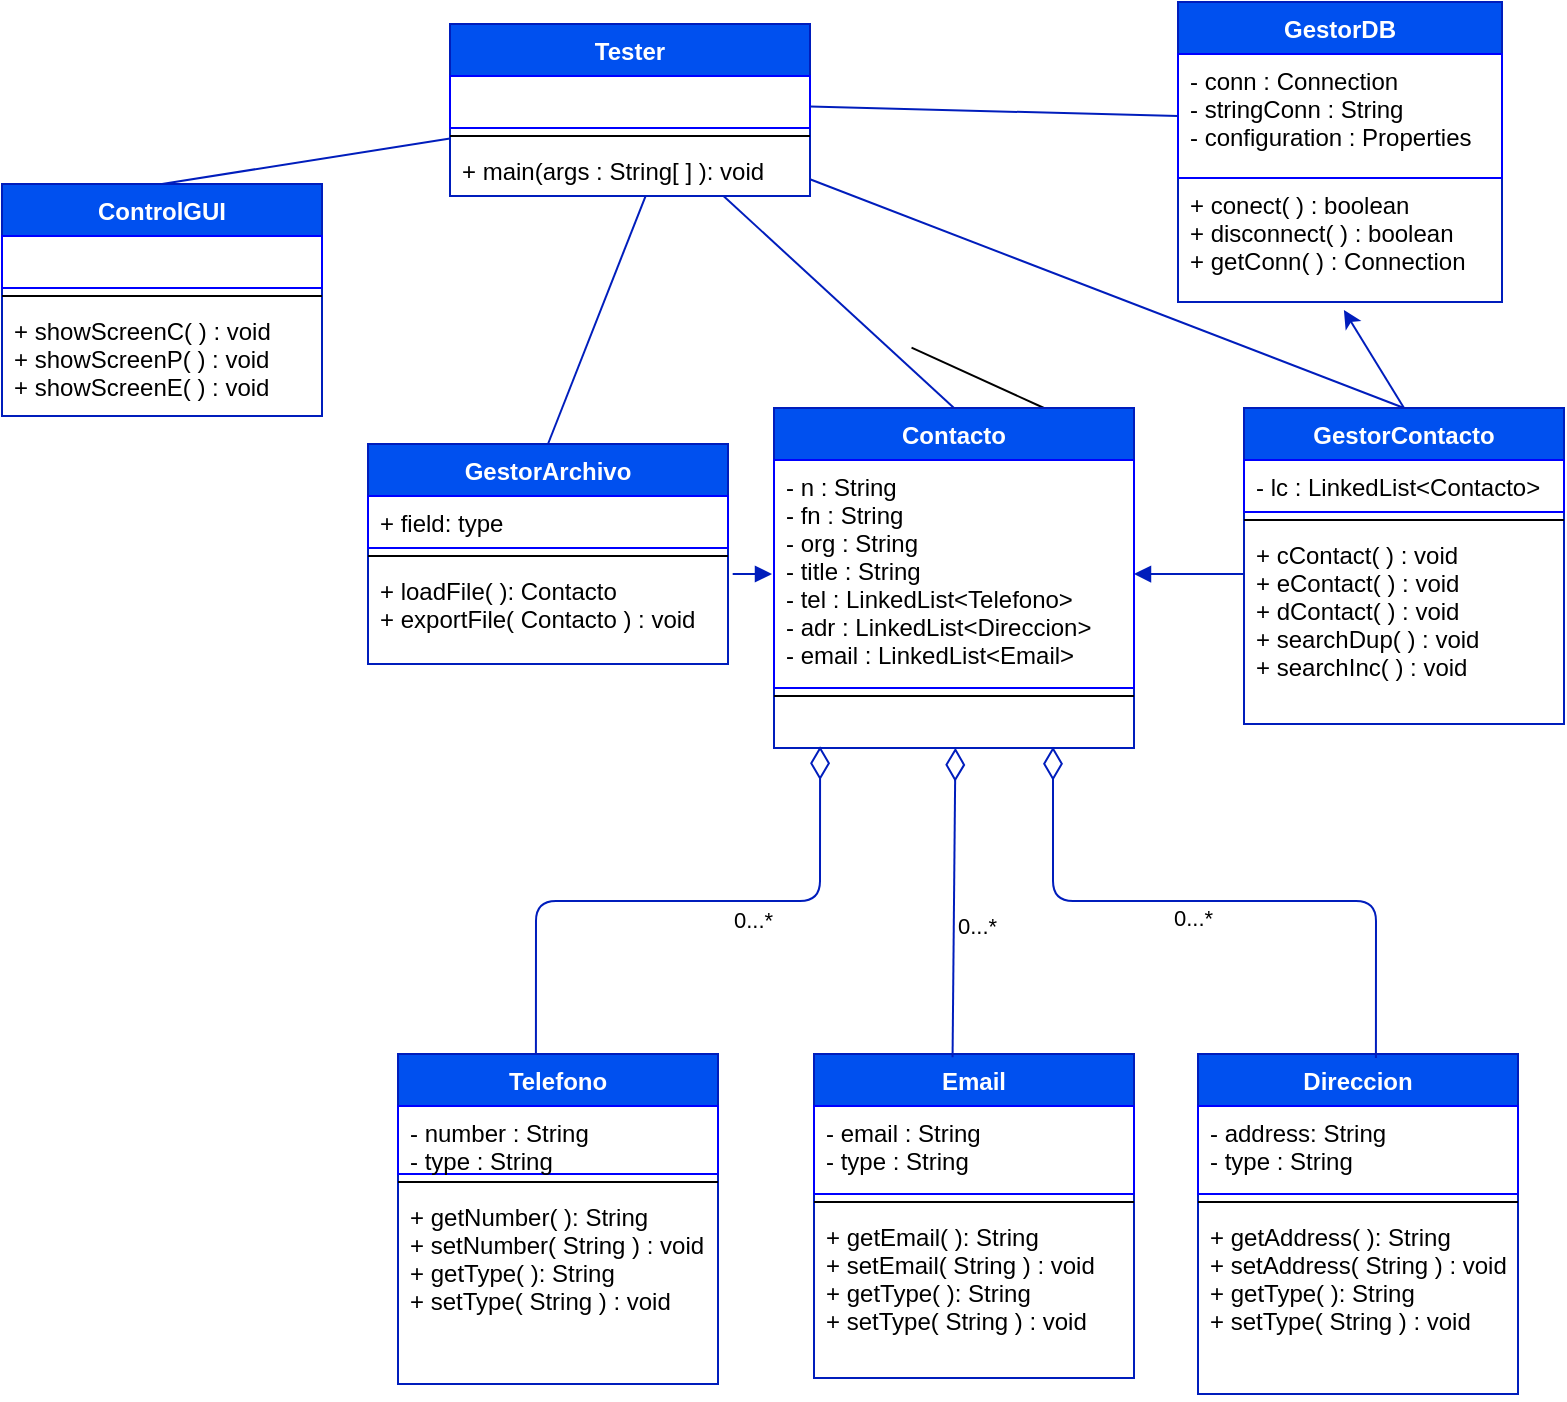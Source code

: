 <mxfile>
    <diagram id="kNfy0v-19uisM76R8B6v" name="Page-1">
        <mxGraphModel dx="621" dy="478" grid="0" gridSize="10" guides="1" tooltips="1" connect="1" arrows="1" fold="1" page="1" pageScale="1" pageWidth="3300" pageHeight="4681" background="#ffffff" math="0" shadow="0">
            <root>
                <mxCell id="0"/>
                <mxCell id="1" parent="0"/>
                <mxCell id="51" style="edgeStyle=none;rounded=0;orthogonalLoop=1;jettySize=auto;html=1;exitX=0.75;exitY=0;exitDx=0;exitDy=0;endArrow=none;endFill=0;" edge="1" parent="1" source="2">
                    <mxGeometry relative="1" as="geometry">
                        <mxPoint x="500.765" y="176.824" as="targetPoint"/>
                    </mxGeometry>
                </mxCell>
                <mxCell id="2" value="Contacto" style="swimlane;fontStyle=1;align=center;verticalAlign=top;childLayout=stackLayout;horizontal=1;startSize=26;horizontalStack=0;resizeParent=1;resizeParentMax=0;resizeLast=0;collapsible=1;marginBottom=0;fontColor=#ffffff;fillColor=#0050ef;strokeColor=#001DBC;" parent="1" vertex="1">
                    <mxGeometry x="432" y="207" width="180" height="170" as="geometry">
                        <mxRectangle x="210" y="300" width="80" height="26" as="alternateBounds"/>
                    </mxGeometry>
                </mxCell>
                <mxCell id="3" value="- n : String&#10;- fn : String&#10;- org : String&#10;- title : String&#10;- tel : LinkedList&lt;Telefono&gt;&#10;- adr : LinkedList&lt;Direccion&gt;&#10;- email : LinkedList&lt;Email&gt;" style="text;fillColor=none;align=left;verticalAlign=top;spacingLeft=4;spacingRight=4;overflow=hidden;rotatable=0;points=[[0,0.5],[1,0.5]];portConstraint=eastwest;fontColor=#000000;strokeColor=#0000FF;" parent="2" vertex="1">
                    <mxGeometry y="26" width="180" height="114" as="geometry"/>
                </mxCell>
                <mxCell id="4" value="" style="line;strokeWidth=1;fillColor=none;align=left;verticalAlign=middle;spacingTop=-1;spacingLeft=3;spacingRight=3;rotatable=0;labelPosition=right;points=[];portConstraint=eastwest;fontColor=#000000;" parent="2" vertex="1">
                    <mxGeometry y="140" width="180" height="8" as="geometry"/>
                </mxCell>
                <mxCell id="5" value=" " style="text;strokeColor=none;align=left;verticalAlign=top;spacingLeft=4;spacingRight=4;overflow=hidden;rotatable=0;points=[[0,0.5],[1,0.5]];portConstraint=eastwest;fontColor=#000000;" parent="2" vertex="1">
                    <mxGeometry y="148" width="180" height="22" as="geometry"/>
                </mxCell>
                <mxCell id="6" value="Email" style="swimlane;fontStyle=1;align=center;verticalAlign=top;childLayout=stackLayout;horizontal=1;startSize=26;horizontalStack=0;resizeParent=1;resizeParentMax=0;resizeLast=0;collapsible=1;marginBottom=0;fontColor=#ffffff;fillColor=#0050ef;strokeColor=#001DBC;" parent="1" vertex="1">
                    <mxGeometry x="452" y="530" width="160" height="162" as="geometry"/>
                </mxCell>
                <mxCell id="7" value="- email : String&#10;- type : String" style="text;fillColor=none;align=left;verticalAlign=top;spacingLeft=4;spacingRight=4;overflow=hidden;rotatable=0;points=[[0,0.5],[1,0.5]];portConstraint=eastwest;fontColor=#000000;strokeColor=#0000FF;" parent="6" vertex="1">
                    <mxGeometry y="26" width="160" height="44" as="geometry"/>
                </mxCell>
                <mxCell id="8" value="" style="line;strokeWidth=1;fillColor=none;align=left;verticalAlign=middle;spacingTop=-1;spacingLeft=3;spacingRight=3;rotatable=0;labelPosition=right;points=[];portConstraint=eastwest;fontColor=#000000;" parent="6" vertex="1">
                    <mxGeometry y="70" width="160" height="8" as="geometry"/>
                </mxCell>
                <mxCell id="9" value="+ getEmail( ): String&#10;+ setEmail( String ) : void&#10;+ getType( ): String&#10;+ setType( String ) : void" style="text;strokeColor=none;fillColor=none;align=left;verticalAlign=top;spacingLeft=4;spacingRight=4;overflow=hidden;rotatable=0;points=[[0,0.5],[1,0.5]];portConstraint=eastwest;fontColor=#000000;" parent="6" vertex="1">
                    <mxGeometry y="78" width="160" height="84" as="geometry"/>
                </mxCell>
                <mxCell id="10" value="Telefono" style="swimlane;fontStyle=1;align=center;verticalAlign=top;childLayout=stackLayout;horizontal=1;startSize=26;horizontalStack=0;resizeParent=1;resizeParentMax=0;resizeLast=0;collapsible=1;marginBottom=0;fontColor=#ffffff;fillColor=#0050ef;strokeColor=#001DBC;" parent="1" vertex="1">
                    <mxGeometry x="244" y="530" width="160" height="165" as="geometry"/>
                </mxCell>
                <mxCell id="11" value="- number : String&#10;- type : String" style="text;fillColor=none;align=left;verticalAlign=top;spacingLeft=4;spacingRight=4;overflow=hidden;rotatable=0;points=[[0,0.5],[1,0.5]];portConstraint=eastwest;fontColor=#000000;strokeColor=#0000FF;" parent="10" vertex="1">
                    <mxGeometry y="26" width="160" height="34" as="geometry"/>
                </mxCell>
                <mxCell id="12" value="" style="line;strokeWidth=1;fillColor=none;align=left;verticalAlign=middle;spacingTop=-1;spacingLeft=3;spacingRight=3;rotatable=0;labelPosition=right;points=[];portConstraint=eastwest;fontColor=#000000;" parent="10" vertex="1">
                    <mxGeometry y="60" width="160" height="8" as="geometry"/>
                </mxCell>
                <mxCell id="13" value="+ getNumber( ): String&#10;+ setNumber( String ) : void&#10;+ getType( ): String&#10;+ setType( String ) : void" style="text;strokeColor=none;fillColor=none;align=left;verticalAlign=top;spacingLeft=4;spacingRight=4;overflow=hidden;rotatable=0;points=[[0,0.5],[1,0.5]];portConstraint=eastwest;fontColor=#000000;" parent="10" vertex="1">
                    <mxGeometry y="68" width="160" height="97" as="geometry"/>
                </mxCell>
                <mxCell id="14" value="Direccion" style="swimlane;fontStyle=1;align=center;verticalAlign=top;childLayout=stackLayout;horizontal=1;startSize=26;horizontalStack=0;resizeParent=1;resizeParentMax=0;resizeLast=0;collapsible=1;marginBottom=0;fontColor=#ffffff;fillColor=#0050ef;strokeColor=#001DBC;" parent="1" vertex="1">
                    <mxGeometry x="644" y="530" width="160" height="170" as="geometry"/>
                </mxCell>
                <mxCell id="15" value="- address: String&#10;- type : String" style="text;fillColor=none;align=left;verticalAlign=top;spacingLeft=4;spacingRight=4;overflow=hidden;rotatable=0;points=[[0,0.5],[1,0.5]];portConstraint=eastwest;fontColor=#000000;strokeColor=#0000FF;" parent="14" vertex="1">
                    <mxGeometry y="26" width="160" height="44" as="geometry"/>
                </mxCell>
                <mxCell id="16" value="" style="line;strokeWidth=1;fillColor=none;align=left;verticalAlign=middle;spacingTop=-1;spacingLeft=3;spacingRight=3;rotatable=0;labelPosition=right;points=[];portConstraint=eastwest;fontColor=#000000;" parent="14" vertex="1">
                    <mxGeometry y="70" width="160" height="8" as="geometry"/>
                </mxCell>
                <mxCell id="17" value="+ getAddress( ): String&#10;+ setAddress( String ) : void&#10;+ getType( ): String&#10;+ setType( String ) : void" style="text;strokeColor=none;fillColor=none;align=left;verticalAlign=top;spacingLeft=4;spacingRight=4;overflow=hidden;rotatable=0;points=[[0,0.5],[1,0.5]];portConstraint=eastwest;fontColor=#000000;" parent="14" vertex="1">
                    <mxGeometry y="78" width="160" height="92" as="geometry"/>
                </mxCell>
                <mxCell id="20" value="GestorArchivo" style="swimlane;fontStyle=1;align=center;verticalAlign=top;childLayout=stackLayout;horizontal=1;startSize=26;horizontalStack=0;resizeParent=1;resizeParentMax=0;resizeLast=0;collapsible=1;marginBottom=0;fontColor=#ffffff;fillColor=#0050ef;strokeColor=#001DBC;" parent="1" vertex="1">
                    <mxGeometry x="229" y="225" width="180" height="110" as="geometry"/>
                </mxCell>
                <mxCell id="21" value="+ field: type" style="text;fillColor=none;align=left;verticalAlign=top;spacingLeft=4;spacingRight=4;overflow=hidden;rotatable=0;points=[[0,0.5],[1,0.5]];portConstraint=eastwest;fontColor=#000000;strokeColor=#0000FF;" parent="20" vertex="1">
                    <mxGeometry y="26" width="180" height="26" as="geometry"/>
                </mxCell>
                <mxCell id="22" value="" style="line;strokeWidth=1;fillColor=none;align=left;verticalAlign=middle;spacingTop=-1;spacingLeft=3;spacingRight=3;rotatable=0;labelPosition=right;points=[];portConstraint=eastwest;fontColor=#000000;" parent="20" vertex="1">
                    <mxGeometry y="52" width="180" height="8" as="geometry"/>
                </mxCell>
                <mxCell id="23" value="+ loadFile( ): Contacto&#10;+ exportFile( Contacto ) : void" style="text;strokeColor=none;fillColor=none;align=left;verticalAlign=top;spacingLeft=4;spacingRight=4;overflow=hidden;rotatable=0;points=[[0,0.5],[1,0.5]];portConstraint=eastwest;fontColor=#000000;" parent="20" vertex="1">
                    <mxGeometry y="60" width="180" height="50" as="geometry"/>
                </mxCell>
                <mxCell id="49" style="edgeStyle=none;rounded=0;orthogonalLoop=1;jettySize=auto;html=1;endArrow=none;endFill=0;fillColor=#0050ef;strokeColor=#001DBC;entryX=0.5;entryY=0;entryDx=0;entryDy=0;" edge="1" parent="1" source="29" target="33">
                    <mxGeometry relative="1" as="geometry"/>
                </mxCell>
                <mxCell id="50" style="edgeStyle=none;rounded=0;orthogonalLoop=1;jettySize=auto;html=1;exitX=0.543;exitY=1.005;exitDx=0;exitDy=0;entryX=0.5;entryY=0;entryDx=0;entryDy=0;endArrow=none;endFill=0;fillColor=#0050ef;strokeColor=#001DBC;exitPerimeter=0;" edge="1" parent="1" source="32" target="20">
                    <mxGeometry relative="1" as="geometry"/>
                </mxCell>
                <mxCell id="52" style="edgeStyle=none;rounded=0;orthogonalLoop=1;jettySize=auto;html=1;entryX=0.5;entryY=0;entryDx=0;entryDy=0;endArrow=none;endFill=0;fillColor=#0050ef;strokeColor=#001DBC;" edge="1" parent="1" source="29" target="2">
                    <mxGeometry relative="1" as="geometry"/>
                </mxCell>
                <mxCell id="53" style="edgeStyle=none;rounded=0;orthogonalLoop=1;jettySize=auto;html=1;entryX=0.5;entryY=0;entryDx=0;entryDy=0;endArrow=none;endFill=0;fillColor=#0050ef;strokeColor=#001DBC;" edge="1" parent="1" source="29" target="37">
                    <mxGeometry relative="1" as="geometry"/>
                </mxCell>
                <mxCell id="29" value="Tester" style="swimlane;fontStyle=1;align=center;verticalAlign=top;childLayout=stackLayout;horizontal=1;startSize=26;horizontalStack=0;resizeParent=1;resizeParentMax=0;resizeLast=0;collapsible=1;marginBottom=0;fontColor=#ffffff;labelBackgroundColor=none;fillColor=#0050ef;strokeColor=#001DBC;" parent="1" vertex="1">
                    <mxGeometry x="270" y="15" width="180" height="86" as="geometry"/>
                </mxCell>
                <mxCell id="30" value=" " style="text;fillColor=none;align=left;verticalAlign=top;spacingLeft=4;spacingRight=4;overflow=hidden;rotatable=0;points=[[0,0.5],[1,0.5]];portConstraint=eastwest;fontColor=#000000;strokeColor=#0000FF;" parent="29" vertex="1">
                    <mxGeometry y="26" width="180" height="26" as="geometry"/>
                </mxCell>
                <mxCell id="31" value="" style="line;strokeWidth=1;fillColor=none;align=left;verticalAlign=middle;spacingTop=-1;spacingLeft=3;spacingRight=3;rotatable=0;labelPosition=right;points=[];portConstraint=eastwest;fontColor=#000000;" parent="29" vertex="1">
                    <mxGeometry y="52" width="180" height="8" as="geometry"/>
                </mxCell>
                <mxCell id="32" value="+ main(args : String[ ] ): void" style="text;strokeColor=none;fillColor=none;align=left;verticalAlign=top;spacingLeft=4;spacingRight=4;overflow=hidden;rotatable=0;points=[[0,0.5],[1,0.5]];portConstraint=eastwest;fontColor=#000000;" parent="29" vertex="1">
                    <mxGeometry y="60" width="180" height="26" as="geometry"/>
                </mxCell>
                <mxCell id="33" value="ControlGUI" style="swimlane;fontStyle=1;align=center;verticalAlign=top;childLayout=stackLayout;horizontal=1;startSize=26;horizontalStack=0;resizeParent=1;resizeParentMax=0;resizeLast=0;collapsible=1;marginBottom=0;fontColor=#ffffff;fillColor=#0050ef;strokeColor=#001DBC;" parent="1" vertex="1">
                    <mxGeometry x="46" y="95" width="160" height="116" as="geometry"/>
                </mxCell>
                <mxCell id="34" value=" " style="text;fillColor=none;align=left;verticalAlign=top;spacingLeft=4;spacingRight=4;overflow=hidden;rotatable=0;points=[[0,0.5],[1,0.5]];portConstraint=eastwest;fontColor=#000000;strokeColor=#0000FF;" parent="33" vertex="1">
                    <mxGeometry y="26" width="160" height="26" as="geometry"/>
                </mxCell>
                <mxCell id="35" value="" style="line;strokeWidth=1;fillColor=none;align=left;verticalAlign=middle;spacingTop=-1;spacingLeft=3;spacingRight=3;rotatable=0;labelPosition=right;points=[];portConstraint=eastwest;fontColor=#000000;" parent="33" vertex="1">
                    <mxGeometry y="52" width="160" height="8" as="geometry"/>
                </mxCell>
                <mxCell id="36" value="+ showScreenC( ) : void&#10;+ showScreenP( ) : void&#10;+ showScreenE( ) : void" style="text;strokeColor=none;fillColor=none;align=left;verticalAlign=top;spacingLeft=4;spacingRight=4;overflow=hidden;rotatable=0;points=[[0,0.5],[1,0.5]];portConstraint=eastwest;fontColor=#000000;" parent="33" vertex="1">
                    <mxGeometry y="60" width="160" height="56" as="geometry"/>
                </mxCell>
                <mxCell id="63" style="edgeStyle=none;rounded=0;orthogonalLoop=1;jettySize=auto;html=1;fontColor=#000000;endArrow=classic;endFill=1;fillColor=#0050ef;strokeColor=#001DBC;exitX=0.5;exitY=0;exitDx=0;exitDy=0;startArrow=none;startFill=0;entryX=0.512;entryY=1.065;entryDx=0;entryDy=0;entryPerimeter=0;" edge="1" parent="1" source="37" target="61">
                    <mxGeometry relative="1" as="geometry">
                        <mxPoint x="721" y="134" as="targetPoint"/>
                    </mxGeometry>
                </mxCell>
                <mxCell id="37" value="GestorContacto" style="swimlane;fontStyle=1;align=center;verticalAlign=top;childLayout=stackLayout;horizontal=1;startSize=26;horizontalStack=0;resizeParent=1;resizeParentMax=0;resizeLast=0;collapsible=1;marginBottom=0;fontColor=#ffffff;fillColor=#0050ef;strokeColor=#001DBC;" parent="1" vertex="1">
                    <mxGeometry x="667" y="207" width="160" height="158" as="geometry"/>
                </mxCell>
                <mxCell id="38" value="- lc : LinkedList&lt;Contacto&gt;" style="text;align=left;verticalAlign=top;spacingLeft=4;spacingRight=4;overflow=hidden;rotatable=0;points=[[0,0.5],[1,0.5]];portConstraint=eastwest;fontColor=#000000;strokeColor=#0000FF;" parent="37" vertex="1">
                    <mxGeometry y="26" width="160" height="26" as="geometry"/>
                </mxCell>
                <mxCell id="39" value="" style="line;strokeWidth=1;fillColor=none;align=left;verticalAlign=middle;spacingTop=-1;spacingLeft=3;spacingRight=3;rotatable=0;labelPosition=right;points=[];portConstraint=eastwest;fontColor=#000000;" parent="37" vertex="1">
                    <mxGeometry y="52" width="160" height="8" as="geometry"/>
                </mxCell>
                <mxCell id="40" value="+ cContact( ) : void&#10;+ eContact( ) : void&#10;+ dContact( ) : void&#10;+ searchDup( ) : void&#10;+ searchInc( ) : void" style="text;strokeColor=none;fillColor=none;align=left;verticalAlign=top;spacingLeft=4;spacingRight=4;overflow=hidden;rotatable=0;points=[[0,0.5],[1,0.5]];portConstraint=eastwest;fontColor=#000000;" parent="37" vertex="1">
                    <mxGeometry y="60" width="160" height="98" as="geometry"/>
                </mxCell>
                <mxCell id="41" value="&lt;span style=&quot;background-color: rgb(255 , 255 , 255)&quot;&gt;0...*&lt;/span&gt;" style="endArrow=none;html=1;endSize=12;startArrow=diamondThin;startSize=14;startFill=0;align=left;verticalAlign=bottom;fontColor=#000000;strokeColor=#001DBC;exitX=0.128;exitY=0.962;exitDx=0;exitDy=0;exitPerimeter=0;entryX=0.431;entryY=0;entryDx=0;entryDy=0;entryPerimeter=0;edgeStyle=orthogonalEdgeStyle;endFill=0;fillColor=#0050ef;" parent="1" source="5" target="10" edge="1">
                    <mxGeometry x="-0.175" y="18" relative="1" as="geometry">
                        <mxPoint x="83" y="497" as="sourcePoint"/>
                        <mxPoint x="243" y="497" as="targetPoint"/>
                        <mxPoint as="offset"/>
                    </mxGeometry>
                </mxCell>
                <mxCell id="42" value="&lt;span style=&quot;background-color: rgb(255 , 255 , 255)&quot;&gt;0...*&lt;/span&gt;" style="endArrow=none;html=1;endSize=12;startArrow=diamondThin;startSize=14;startFill=0;align=left;verticalAlign=bottom;fontColor=#000000;strokeColor=#001DBC;endFill=0;exitX=0.504;exitY=0.996;exitDx=0;exitDy=0;exitPerimeter=0;entryX=0.433;entryY=0.01;entryDx=0;entryDy=0;entryPerimeter=0;fillColor=#0050ef;" parent="1" source="5" target="6" edge="1">
                    <mxGeometry x="0.273" relative="1" as="geometry">
                        <mxPoint x="300" y="493" as="sourcePoint"/>
                        <mxPoint x="305" y="528" as="targetPoint"/>
                        <mxPoint as="offset"/>
                    </mxGeometry>
                </mxCell>
                <mxCell id="43" value="&lt;span style=&quot;background-color: rgb(255 , 255 , 255)&quot;&gt;0...*&lt;/span&gt;" style="endArrow=none;html=1;endSize=12;startArrow=diamondThin;startSize=14;startFill=0;edgeStyle=orthogonalEdgeStyle;align=left;verticalAlign=bottom;fontColor=#000000;strokeColor=#001DBC;exitX=0.775;exitY=0.973;exitDx=0;exitDy=0;exitPerimeter=0;endFill=0;entryX=0.556;entryY=0.012;entryDx=0;entryDy=0;entryPerimeter=0;fillColor=#0050ef;" parent="1" source="5" target="14" edge="1">
                    <mxGeometry x="-0.147" y="-16" relative="1" as="geometry">
                        <mxPoint x="398" y="491" as="sourcePoint"/>
                        <mxPoint x="509" y="504" as="targetPoint"/>
                        <mxPoint y="1" as="offset"/>
                    </mxGeometry>
                </mxCell>
                <mxCell id="47" value="" style="endArrow=none;startArrow=block;endFill=0;startFill=1;html=1;exitX=1;exitY=0.5;exitDx=0;exitDy=0;fillColor=#0050ef;strokeColor=#001DBC;entryX=-0.003;entryY=0.235;entryDx=0;entryDy=0;entryPerimeter=0;" edge="1" parent="1" source="3" target="40">
                    <mxGeometry width="160" relative="1" as="geometry">
                        <mxPoint x="406" y="463" as="sourcePoint"/>
                        <mxPoint x="665" y="294" as="targetPoint"/>
                    </mxGeometry>
                </mxCell>
                <mxCell id="48" value="" style="endArrow=none;startArrow=block;endFill=0;startFill=1;html=1;fillColor=#0050ef;strokeColor=#001DBC;entryX=1.013;entryY=0.1;entryDx=0;entryDy=0;entryPerimeter=0;" edge="1" parent="1" target="23">
                    <mxGeometry width="160" relative="1" as="geometry">
                        <mxPoint x="431" y="290" as="sourcePoint"/>
                        <mxPoint x="384" y="250" as="targetPoint"/>
                    </mxGeometry>
                </mxCell>
                <mxCell id="58" value="GestorDB" style="swimlane;fontStyle=1;align=center;verticalAlign=top;childLayout=stackLayout;horizontal=1;startSize=26;horizontalStack=0;resizeParent=1;resizeParentMax=0;resizeLast=0;collapsible=1;marginBottom=0;fillColor=#0050ef;strokeColor=#001DBC;fontColor=#ffffff;" vertex="1" parent="1">
                    <mxGeometry x="634" y="4" width="162" height="150" as="geometry"/>
                </mxCell>
                <mxCell id="59" value="- conn : Connection&#10;- stringConn : String&#10;- configuration : Properties" style="text;fillColor=none;align=left;verticalAlign=top;spacingLeft=4;spacingRight=4;overflow=hidden;rotatable=0;points=[[0,0.5],[1,0.5]];portConstraint=eastwest;strokeColor=#0000FF;fontColor=#000000;" vertex="1" parent="58">
                    <mxGeometry y="26" width="162" height="62" as="geometry"/>
                </mxCell>
                <mxCell id="61" value="+ conect( ) : boolean&#10;+ disconnect( ) : boolean&#10;+ getConn( ) : Connection" style="text;strokeColor=none;fillColor=none;align=left;verticalAlign=top;spacingLeft=4;spacingRight=4;overflow=hidden;rotatable=0;points=[[0,0.5],[1,0.5]];portConstraint=eastwest;fontColor=#000000;" vertex="1" parent="58">
                    <mxGeometry y="88" width="162" height="62" as="geometry"/>
                </mxCell>
                <mxCell id="62" style="edgeStyle=none;rounded=0;orthogonalLoop=1;jettySize=auto;html=1;entryX=0;entryY=0.5;entryDx=0;entryDy=0;fontColor=#000000;endArrow=none;endFill=0;fillColor=#0050ef;strokeColor=#001DBC;" edge="1" parent="1" source="30" target="59">
                    <mxGeometry relative="1" as="geometry"/>
                </mxCell>
            </root>
        </mxGraphModel>
    </diagram>
</mxfile>